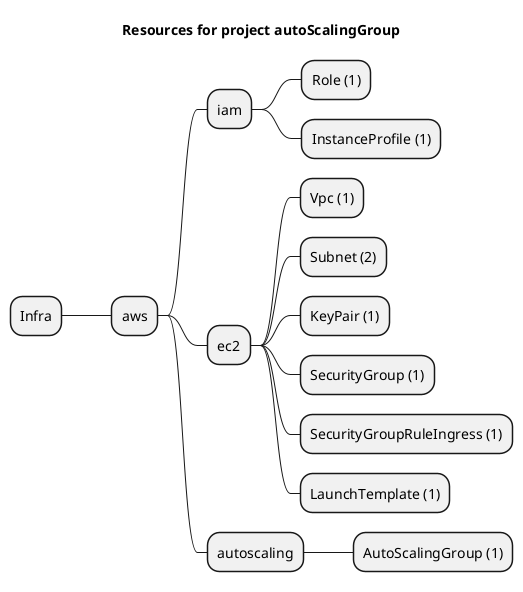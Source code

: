 @startmindmap
title Resources for project autoScalingGroup
skinparam monochrome true
+ Infra
++ aws
+++ iam
++++ Role (1)
++++ InstanceProfile (1)
+++ ec2
++++ Vpc (1)
++++ Subnet (2)
++++ KeyPair (1)
++++ SecurityGroup (1)
++++ SecurityGroupRuleIngress (1)
++++ LaunchTemplate (1)
+++ autoscaling
++++ AutoScalingGroup (1)
@endmindmap